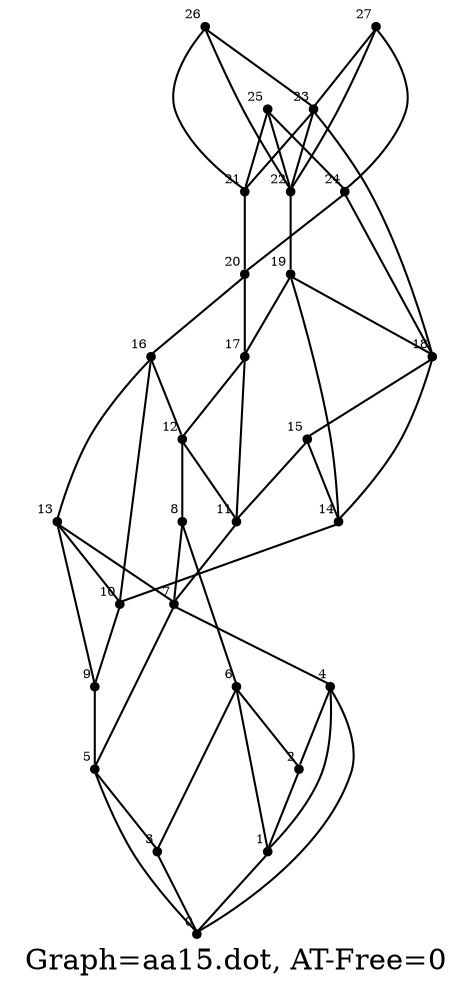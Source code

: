 /* Created by igraph 0.8.0-pre+0200568 */
graph {
  graph [
    name="Graph G"
    label="Graph=aa15.dot, AT-Free=0"
    vertices=28
    edges=54
    labelloc=bottom
  ];
  0 [
    pos="0.000000,0.000000!"
    shape=point
    fontsize=6
    xlabel=0
  ];
  1 [
    pos="-0.100000,1.000000!"
    shape=point
    fontsize=6
    xlabel=1
  ];
  2 [
    pos="0.000000,2.000000!"
    shape=point
    fontsize=6
    xlabel=2
  ];
  3 [
    pos="-0.100000,3.000000!"
    shape=point
    fontsize=6
    xlabel=3
  ];
  4 [
    pos="1.000000,1.000000!"
    shape=point
    fontsize=6
    xlabel=4
  ];
  5 [
    pos="0.900000,2.000000!"
    shape=point
    fontsize=6
    xlabel=5
  ];
  6 [
    pos="1.000000,3.000000!"
    shape=point
    fontsize=6
    xlabel=6
  ];
  7 [
    pos="2.000000,1.000000!"
    shape=point
    fontsize=6
    xlabel=7
  ];
  8 [
    pos="1.900000,2.000000!"
    shape=point
    fontsize=6
    xlabel=8
  ];
  9 [
    pos="2.000000,3.000000!"
    shape=point
    fontsize=6
    xlabel=9
  ];
  10 [
    pos="3.000000,0.000000!"
    shape=point
    fontsize=6
    xlabel=10
  ];
  11 [
    pos="2.900000,1.000000!"
    shape=point
    fontsize=6
    xlabel=11
  ];
  12 [
    pos="3.000000,2.000000!"
    shape=point
    fontsize=6
    xlabel=12
  ];
  13 [
    pos="2.900000,3.000000!"
    shape=point
    fontsize=6
    xlabel=13
  ];
  14 [
    pos="4.000000,0.000000!"
    shape=point
    fontsize=6
    xlabel=14
  ];
  15 [
    pos="3.900000,1.000000!"
    shape=point
    fontsize=6
    xlabel=15
  ];
  16 [
    pos="4.000000,2.000000!"
    shape=point
    fontsize=6
    xlabel=16
  ];
  17 [
    pos="3.900000,3.000000!"
    shape=point
    fontsize=6
    xlabel=17
  ];
  18 [
    pos="5.000000,1.000000!"
    shape=point
    fontsize=6
    xlabel=18
  ];
  19 [
    pos="4.900000,2.000000!"
    shape=point
    fontsize=6
    xlabel=19
  ];
  20 [
    pos="5.000000,3.000000!"
    shape=point
    fontsize=6
    xlabel=20
  ];
  21 [
    pos="6.000000,0.000000!"
    shape=point
    fontsize=6
    xlabel=21
  ];
  22 [
    pos="5.900000,1.000000!"
    shape=point
    fontsize=6
    xlabel=22
  ];
  23 [
    pos="6.000000,2.000000!"
    shape=point
    fontsize=6
    xlabel=23
  ];
  24 [
    pos="5.900000,3.000000!"
    shape=point
    fontsize=6
    xlabel=24
  ];
  25 [
    pos="7.000000,1.000000!"
    shape=point
    fontsize=6
    xlabel=25
  ];
  26 [
    pos="6.900000,2.000000!"
    shape=point
    fontsize=6
    xlabel=26
  ];
  27 [
    pos="7.000000,3.000000!"
    shape=point
    fontsize=6
    xlabel=27
  ];

  5 -- 0;
  4 -- 0;
  3 -- 0;
  6 -- 1;
  4 -- 1;
  1 -- 0;
  4 -- 2;
  6 -- 2;
  2 -- 1;
  6 -- 3;
  5 -- 3;
  7 -- 4;
  7 -- 5;
  8 -- 6;
  13 -- 7;
  8 -- 7;
  12 -- 8;
  13 -- 9;
  9 -- 5;
  10 -- 9;
  16 -- 10;
  13 -- 10;
  17 -- 11;
  11 -- 7;
  15 -- 11;
  12 -- 11;
  16 -- 12;
  16 -- 13;
  19 -- 14;
  14 -- 10;
  18 -- 14;
  18 -- 15;
  15 -- 14;
  20 -- 16;
  20 -- 17;
  17 -- 12;
  19 -- 17;
  24 -- 18;
  19 -- 18;
  22 -- 19;
  21 -- 20;
  26 -- 21;
  23 -- 21;
  25 -- 22;
  23 -- 22;
  27 -- 23;
  23 -- 18;
  26 -- 23;
  25 -- 24;
  24 -- 20;
  25 -- 21;
  26 -- 22;
  27 -- 24;
  27 -- 22;
}
